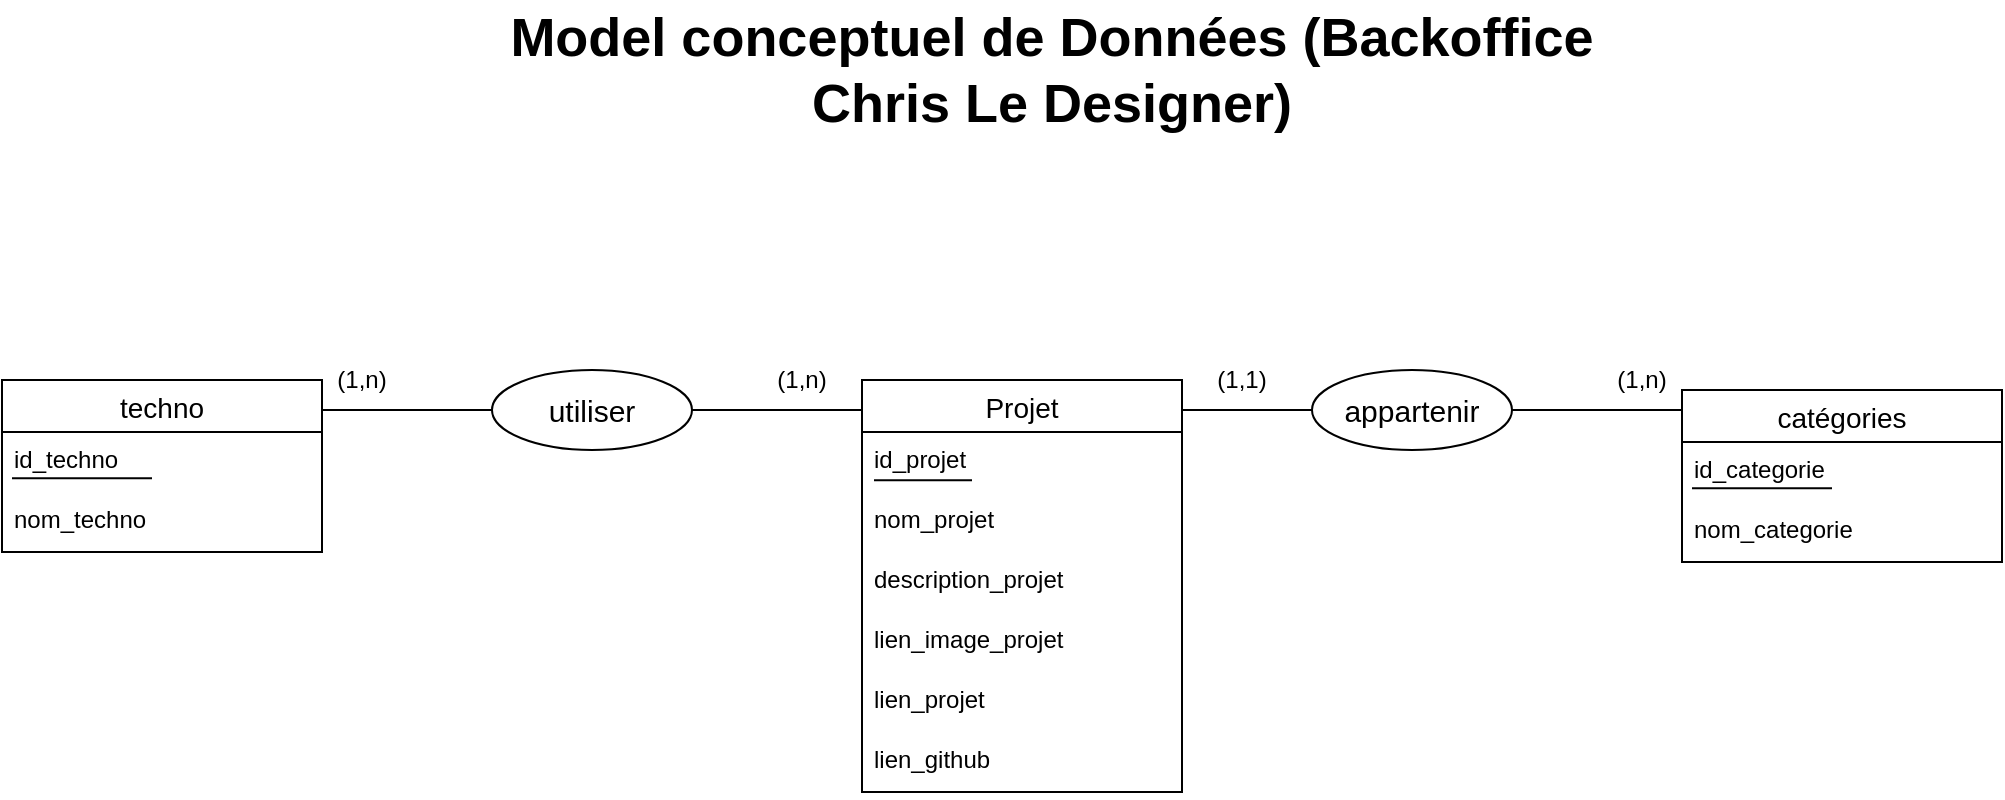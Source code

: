 <mxfile version="14.6.13" type="device" pages="2"><diagram id="De2ZI4uUZHDZUzcrGA-Y" name="Page-1"><mxGraphModel dx="1024" dy="592" grid="1" gridSize="10" guides="1" tooltips="1" connect="1" arrows="1" fold="1" page="1" pageScale="1" pageWidth="1169" pageHeight="827" math="0" shadow="0"><root><mxCell id="0"/><mxCell id="1" parent="0"/><mxCell id="1wvTP2hnPwUQfsYJmbMk-1" value="&lt;b&gt;Model conceptuel de Données (Backoffice Chris Le Designer)&lt;/b&gt;" style="text;html=1;strokeColor=none;fillColor=none;align=center;verticalAlign=middle;whiteSpace=wrap;rounded=0;strokeWidth=1;fontSize=27;" parent="1" vertex="1"><mxGeometry x="300" y="160" width="570" height="70" as="geometry"/></mxCell><mxCell id="1wvTP2hnPwUQfsYJmbMk-2" value="Projet" style="swimlane;fontStyle=0;childLayout=stackLayout;horizontal=1;startSize=26;horizontalStack=0;resizeParent=1;resizeParentMax=0;resizeLast=0;collapsible=1;marginBottom=0;align=center;fontSize=14;strokeWidth=1;" parent="1" vertex="1"><mxGeometry x="490" y="350" width="160" height="206" as="geometry"/></mxCell><mxCell id="1wvTP2hnPwUQfsYJmbMk-3" value="id_projet" style="text;strokeColor=none;fillColor=none;spacingLeft=4;spacingRight=4;overflow=hidden;rotatable=0;points=[[0,0.5],[1,0.5]];portConstraint=eastwest;fontSize=12;" parent="1wvTP2hnPwUQfsYJmbMk-2" vertex="1"><mxGeometry y="26" width="160" height="30" as="geometry"/></mxCell><mxCell id="1wvTP2hnPwUQfsYJmbMk-4" value="nom_projet" style="text;strokeColor=none;fillColor=none;spacingLeft=4;spacingRight=4;overflow=hidden;rotatable=0;points=[[0,0.5],[1,0.5]];portConstraint=eastwest;fontSize=12;" parent="1wvTP2hnPwUQfsYJmbMk-2" vertex="1"><mxGeometry y="56" width="160" height="30" as="geometry"/></mxCell><mxCell id="1wvTP2hnPwUQfsYJmbMk-5" value="description_projet" style="text;strokeColor=none;fillColor=none;spacingLeft=4;spacingRight=4;overflow=hidden;rotatable=0;points=[[0,0.5],[1,0.5]];portConstraint=eastwest;fontSize=12;" parent="1wvTP2hnPwUQfsYJmbMk-2" vertex="1"><mxGeometry y="86" width="160" height="30" as="geometry"/></mxCell><mxCell id="1wvTP2hnPwUQfsYJmbMk-6" value="lien_image_projet" style="text;strokeColor=none;fillColor=none;spacingLeft=4;spacingRight=4;overflow=hidden;rotatable=0;points=[[0,0.5],[1,0.5]];portConstraint=eastwest;fontSize=12;" parent="1wvTP2hnPwUQfsYJmbMk-2" vertex="1"><mxGeometry y="116" width="160" height="30" as="geometry"/></mxCell><mxCell id="QIYHeyo8J7NPhR6yBf1M-2" value="lien_projet" style="text;strokeColor=none;fillColor=none;spacingLeft=4;spacingRight=4;overflow=hidden;rotatable=0;points=[[0,0.5],[1,0.5]];portConstraint=eastwest;fontSize=12;" parent="1wvTP2hnPwUQfsYJmbMk-2" vertex="1"><mxGeometry y="146" width="160" height="30" as="geometry"/></mxCell><mxCell id="9i4i7U6h8-7uKMC_o7ek-1" value="lien_github" style="text;strokeColor=none;fillColor=none;spacingLeft=4;spacingRight=4;overflow=hidden;rotatable=0;points=[[0,0.5],[1,0.5]];portConstraint=eastwest;fontSize=12;" vertex="1" parent="1wvTP2hnPwUQfsYJmbMk-2"><mxGeometry y="176" width="160" height="30" as="geometry"/></mxCell><mxCell id="1wvTP2hnPwUQfsYJmbMk-12" value="catégories" style="swimlane;fontStyle=0;childLayout=stackLayout;horizontal=1;startSize=26;horizontalStack=0;resizeParent=1;resizeParentMax=0;resizeLast=0;collapsible=1;marginBottom=0;align=center;fontSize=14;strokeWidth=1;" parent="1" vertex="1"><mxGeometry x="900" y="355" width="160" height="86" as="geometry"/></mxCell><mxCell id="1wvTP2hnPwUQfsYJmbMk-13" value="id_categorie" style="text;strokeColor=none;fillColor=none;spacingLeft=4;spacingRight=4;overflow=hidden;rotatable=0;points=[[0,0.5],[1,0.5]];portConstraint=eastwest;fontSize=12;" parent="1wvTP2hnPwUQfsYJmbMk-12" vertex="1"><mxGeometry y="26" width="160" height="30" as="geometry"/></mxCell><mxCell id="1wvTP2hnPwUQfsYJmbMk-14" value="nom_categorie" style="text;strokeColor=none;fillColor=none;spacingLeft=4;spacingRight=4;overflow=hidden;rotatable=0;points=[[0,0.5],[1,0.5]];portConstraint=eastwest;fontSize=12;" parent="1wvTP2hnPwUQfsYJmbMk-12" vertex="1"><mxGeometry y="56" width="160" height="30" as="geometry"/></mxCell><mxCell id="1wvTP2hnPwUQfsYJmbMk-17" value="appartenir" style="ellipse;whiteSpace=wrap;html=1;align=center;fontSize=15;strokeWidth=1;" parent="1" vertex="1"><mxGeometry x="715" y="345" width="100" height="40" as="geometry"/></mxCell><mxCell id="1wvTP2hnPwUQfsYJmbMk-18" value="" style="line;strokeWidth=1;rotatable=0;dashed=0;labelPosition=right;align=left;verticalAlign=middle;spacingTop=0;spacingLeft=6;points=[];portConstraint=eastwest;fontSize=15;" parent="1" vertex="1"><mxGeometry x="650" y="360" width="65" height="10" as="geometry"/></mxCell><mxCell id="1wvTP2hnPwUQfsYJmbMk-19" value="" style="line;strokeWidth=1;rotatable=0;dashed=0;labelPosition=right;align=left;verticalAlign=middle;spacingTop=0;spacingLeft=6;points=[];portConstraint=eastwest;fontSize=15;" parent="1" vertex="1"><mxGeometry x="815" y="360" width="85" height="10" as="geometry"/></mxCell><mxCell id="1wvTP2hnPwUQfsYJmbMk-21" value="(1,1)" style="text;html=1;strokeColor=none;fillColor=none;align=center;verticalAlign=middle;whiteSpace=wrap;rounded=0;fontSize=12;" parent="1" vertex="1"><mxGeometry x="660" y="340" width="40" height="20" as="geometry"/></mxCell><mxCell id="1wvTP2hnPwUQfsYJmbMk-23" value="(1,n)" style="text;html=1;strokeColor=none;fillColor=none;align=center;verticalAlign=middle;whiteSpace=wrap;rounded=0;fontSize=12;" parent="1" vertex="1"><mxGeometry x="860" y="340" width="40" height="20" as="geometry"/></mxCell><mxCell id="cQ1NI1focZWdABG-uu5T-1" value="" style="line;strokeWidth=1;rotatable=0;dashed=0;labelPosition=right;align=left;verticalAlign=middle;spacingTop=0;spacingLeft=6;points=[];portConstraint=eastwest;fontSize=12;" parent="1" vertex="1"><mxGeometry x="496" y="396" width="49" height="8.17" as="geometry"/></mxCell><mxCell id="cQ1NI1focZWdABG-uu5T-2" value="" style="line;strokeWidth=1;rotatable=0;dashed=0;labelPosition=right;align=left;verticalAlign=middle;spacingTop=0;spacingLeft=6;points=[];portConstraint=eastwest;fontSize=12;" parent="1" vertex="1"><mxGeometry x="905" y="400" width="70" height="8.17" as="geometry"/></mxCell><mxCell id="9i4i7U6h8-7uKMC_o7ek-2" value="techno" style="swimlane;fontStyle=0;childLayout=stackLayout;horizontal=1;startSize=26;horizontalStack=0;resizeParent=1;resizeParentMax=0;resizeLast=0;collapsible=1;marginBottom=0;align=center;fontSize=14;strokeWidth=1;" vertex="1" parent="1"><mxGeometry x="60" y="350" width="160" height="86" as="geometry"/></mxCell><mxCell id="9i4i7U6h8-7uKMC_o7ek-3" value="id_techno" style="text;strokeColor=none;fillColor=none;spacingLeft=4;spacingRight=4;overflow=hidden;rotatable=0;points=[[0,0.5],[1,0.5]];portConstraint=eastwest;fontSize=12;" vertex="1" parent="9i4i7U6h8-7uKMC_o7ek-2"><mxGeometry y="26" width="160" height="30" as="geometry"/></mxCell><mxCell id="9i4i7U6h8-7uKMC_o7ek-4" value="nom_techno" style="text;strokeColor=none;fillColor=none;spacingLeft=4;spacingRight=4;overflow=hidden;rotatable=0;points=[[0,0.5],[1,0.5]];portConstraint=eastwest;fontSize=12;" vertex="1" parent="9i4i7U6h8-7uKMC_o7ek-2"><mxGeometry y="56" width="160" height="30" as="geometry"/></mxCell><mxCell id="9i4i7U6h8-7uKMC_o7ek-5" value="(1,n)" style="text;html=1;strokeColor=none;fillColor=none;align=center;verticalAlign=middle;whiteSpace=wrap;rounded=0;fontSize=12;" vertex="1" parent="1"><mxGeometry x="220" y="340" width="40" height="20" as="geometry"/></mxCell><mxCell id="9i4i7U6h8-7uKMC_o7ek-6" value="" style="line;strokeWidth=1;rotatable=0;dashed=0;labelPosition=right;align=left;verticalAlign=middle;spacingTop=0;spacingLeft=6;points=[];portConstraint=eastwest;fontSize=12;" vertex="1" parent="1"><mxGeometry x="65" y="395" width="70" height="8.17" as="geometry"/></mxCell><mxCell id="9i4i7U6h8-7uKMC_o7ek-7" value="(1,n)" style="text;html=1;strokeColor=none;fillColor=none;align=center;verticalAlign=middle;whiteSpace=wrap;rounded=0;fontSize=12;" vertex="1" parent="1"><mxGeometry x="440" y="340" width="40" height="20" as="geometry"/></mxCell><mxCell id="9i4i7U6h8-7uKMC_o7ek-10" value="utiliser" style="ellipse;whiteSpace=wrap;html=1;align=center;fontSize=15;strokeWidth=1;" vertex="1" parent="1"><mxGeometry x="305" y="345" width="100" height="40" as="geometry"/></mxCell><mxCell id="9i4i7U6h8-7uKMC_o7ek-11" value="" style="line;strokeWidth=1;rotatable=0;dashed=0;labelPosition=right;align=left;verticalAlign=middle;spacingTop=0;spacingLeft=6;points=[];portConstraint=eastwest;fontSize=15;" vertex="1" parent="1"><mxGeometry x="220" y="360" width="85" height="10" as="geometry"/></mxCell><mxCell id="9i4i7U6h8-7uKMC_o7ek-12" value="" style="line;strokeWidth=1;rotatable=0;dashed=0;labelPosition=right;align=left;verticalAlign=middle;spacingTop=0;spacingLeft=6;points=[];portConstraint=eastwest;fontSize=15;" vertex="1" parent="1"><mxGeometry x="405" y="360" width="85" height="10" as="geometry"/></mxCell></root></mxGraphModel></diagram><diagram id="26um9vAtucBfAQu0P3oG" name="Page-2"><mxGraphModel dx="1205" dy="696" grid="1" gridSize="10" guides="1" tooltips="1" connect="1" arrows="1" fold="1" page="1" pageScale="1" pageWidth="1169" pageHeight="827" math="0" shadow="0"><root><mxCell id="KS6pEdN0l_dPGZCEypR--0"/><mxCell id="KS6pEdN0l_dPGZCEypR--1" parent="KS6pEdN0l_dPGZCEypR--0"/><mxCell id="nxKSodN6O2N8sBlI16pH-0" value="Projet" style="swimlane;fontStyle=0;childLayout=stackLayout;horizontal=1;startSize=26;horizontalStack=0;resizeParent=1;resizeParentMax=0;resizeLast=0;collapsible=1;marginBottom=0;align=center;fontSize=14;strokeWidth=1;" parent="KS6pEdN0l_dPGZCEypR--1" vertex="1"><mxGeometry x="660" y="320" width="160" height="206" as="geometry"/></mxCell><mxCell id="nxKSodN6O2N8sBlI16pH-1" value="id_projet" style="text;strokeColor=none;fillColor=none;spacingLeft=4;spacingRight=4;overflow=hidden;rotatable=0;points=[[0,0.5],[1,0.5]];portConstraint=eastwest;fontSize=12;" parent="nxKSodN6O2N8sBlI16pH-0" vertex="1"><mxGeometry y="26" width="160" height="30" as="geometry"/></mxCell><mxCell id="lvPllz37qcmG9_xe7y5--0" value="#id_categorie" style="text;strokeColor=none;fillColor=none;spacingLeft=4;spacingRight=4;overflow=hidden;rotatable=0;points=[[0,0.5],[1,0.5]];portConstraint=eastwest;fontSize=12;" parent="nxKSodN6O2N8sBlI16pH-0" vertex="1"><mxGeometry y="56" width="160" height="30" as="geometry"/></mxCell><mxCell id="nxKSodN6O2N8sBlI16pH-2" value="nom_projet" style="text;strokeColor=none;fillColor=none;spacingLeft=4;spacingRight=4;overflow=hidden;rotatable=0;points=[[0,0.5],[1,0.5]];portConstraint=eastwest;fontSize=12;" parent="nxKSodN6O2N8sBlI16pH-0" vertex="1"><mxGeometry y="86" width="160" height="30" as="geometry"/></mxCell><mxCell id="nxKSodN6O2N8sBlI16pH-3" value="description_projet" style="text;strokeColor=none;fillColor=none;spacingLeft=4;spacingRight=4;overflow=hidden;rotatable=0;points=[[0,0.5],[1,0.5]];portConstraint=eastwest;fontSize=12;" parent="nxKSodN6O2N8sBlI16pH-0" vertex="1"><mxGeometry y="116" width="160" height="30" as="geometry"/></mxCell><mxCell id="nxKSodN6O2N8sBlI16pH-4" value="lien_image_projet" style="text;strokeColor=none;fillColor=none;spacingLeft=4;spacingRight=4;overflow=hidden;rotatable=0;points=[[0,0.5],[1,0.5]];portConstraint=eastwest;fontSize=12;" parent="nxKSodN6O2N8sBlI16pH-0" vertex="1"><mxGeometry y="146" width="160" height="30" as="geometry"/></mxCell><mxCell id="a5AysKNfp5r11RkmMdcM-0" value="lien_projet" style="text;strokeColor=none;fillColor=none;spacingLeft=4;spacingRight=4;overflow=hidden;rotatable=0;points=[[0,0.5],[1,0.5]];portConstraint=eastwest;fontSize=12;" parent="nxKSodN6O2N8sBlI16pH-0" vertex="1"><mxGeometry y="176" width="160" height="30" as="geometry"/></mxCell><mxCell id="nxKSodN6O2N8sBlI16pH-5" value="catégories" style="swimlane;fontStyle=0;childLayout=stackLayout;horizontal=1;startSize=26;horizontalStack=0;resizeParent=1;resizeParentMax=0;resizeLast=0;collapsible=1;marginBottom=0;align=center;fontSize=14;strokeWidth=1;" parent="KS6pEdN0l_dPGZCEypR--1" vertex="1"><mxGeometry x="970" y="320" width="160" height="86" as="geometry"/></mxCell><mxCell id="nxKSodN6O2N8sBlI16pH-6" value="id_categorie" style="text;strokeColor=none;fillColor=none;spacingLeft=4;spacingRight=4;overflow=hidden;rotatable=0;points=[[0,0.5],[1,0.5]];portConstraint=eastwest;fontSize=12;" parent="nxKSodN6O2N8sBlI16pH-5" vertex="1"><mxGeometry y="26" width="160" height="30" as="geometry"/></mxCell><mxCell id="nxKSodN6O2N8sBlI16pH-7" value="nom_categorie" style="text;strokeColor=none;fillColor=none;spacingLeft=4;spacingRight=4;overflow=hidden;rotatable=0;points=[[0,0.5],[1,0.5]];portConstraint=eastwest;fontSize=12;" parent="nxKSodN6O2N8sBlI16pH-5" vertex="1"><mxGeometry y="56" width="160" height="30" as="geometry"/></mxCell><mxCell id="kblNwrCE_txZ69LKHrqO-0" value="&lt;b&gt;Model logique de Données (Backoffice Chris Le Designer)&lt;/b&gt;" style="text;html=1;strokeColor=none;fillColor=none;align=center;verticalAlign=middle;whiteSpace=wrap;rounded=0;strokeWidth=1;fontSize=27;" parent="KS6pEdN0l_dPGZCEypR--1" vertex="1"><mxGeometry x="300" y="120" width="570" height="70" as="geometry"/></mxCell><mxCell id="gvvEcLm3DwTAWgJOm04c-0" value="techno" style="swimlane;fontStyle=0;childLayout=stackLayout;horizontal=1;startSize=26;horizontalStack=0;resizeParent=1;resizeParentMax=0;resizeLast=0;collapsible=1;marginBottom=0;align=center;fontSize=14;strokeWidth=1;" vertex="1" parent="KS6pEdN0l_dPGZCEypR--1"><mxGeometry x="65" y="320" width="160" height="86" as="geometry"/></mxCell><mxCell id="gvvEcLm3DwTAWgJOm04c-1" value="id_techno" style="text;strokeColor=none;fillColor=none;spacingLeft=4;spacingRight=4;overflow=hidden;rotatable=0;points=[[0,0.5],[1,0.5]];portConstraint=eastwest;fontSize=12;" vertex="1" parent="gvvEcLm3DwTAWgJOm04c-0"><mxGeometry y="26" width="160" height="30" as="geometry"/></mxCell><mxCell id="gvvEcLm3DwTAWgJOm04c-2" value="nom_techno" style="text;strokeColor=none;fillColor=none;spacingLeft=4;spacingRight=4;overflow=hidden;rotatable=0;points=[[0,0.5],[1,0.5]];portConstraint=eastwest;fontSize=12;" vertex="1" parent="gvvEcLm3DwTAWgJOm04c-0"><mxGeometry y="56" width="160" height="30" as="geometry"/></mxCell><mxCell id="gvvEcLm3DwTAWgJOm04c-3" value="" style="line;strokeWidth=1;rotatable=0;dashed=0;labelPosition=right;align=left;verticalAlign=middle;spacingTop=0;spacingLeft=6;points=[];portConstraint=eastwest;fontSize=12;" vertex="1" parent="KS6pEdN0l_dPGZCEypR--1"><mxGeometry x="72" y="367.91" width="48" height="5.6" as="geometry"/></mxCell><mxCell id="gvvEcLm3DwTAWgJOm04c-4" style="edgeStyle=orthogonalEdgeStyle;rounded=0;orthogonalLoop=1;jettySize=auto;html=1;exitX=0;exitY=0.5;exitDx=0;exitDy=0;entryX=1;entryY=0.5;entryDx=0;entryDy=0;" edge="1" parent="KS6pEdN0l_dPGZCEypR--1" source="nxKSodN6O2N8sBlI16pH-6" target="lvPllz37qcmG9_xe7y5--0"><mxGeometry relative="1" as="geometry"/></mxCell><mxCell id="gvvEcLm3DwTAWgJOm04c-5" value="techno_projet" style="swimlane;fontStyle=0;childLayout=stackLayout;horizontal=1;startSize=26;horizontalStack=0;resizeParent=1;resizeParentMax=0;resizeLast=0;collapsible=1;marginBottom=0;align=center;fontSize=14;strokeWidth=1;" vertex="1" parent="KS6pEdN0l_dPGZCEypR--1"><mxGeometry x="360" y="320" width="160" height="86" as="geometry"/></mxCell><mxCell id="gvvEcLm3DwTAWgJOm04c-6" value="#id_techno" style="text;strokeColor=none;fillColor=none;spacingLeft=4;spacingRight=4;overflow=hidden;rotatable=0;points=[[0,0.5],[1,0.5]];portConstraint=eastwest;fontSize=12;" vertex="1" parent="gvvEcLm3DwTAWgJOm04c-5"><mxGeometry y="26" width="160" height="30" as="geometry"/></mxCell><mxCell id="gvvEcLm3DwTAWgJOm04c-7" value="#id_projet" style="text;strokeColor=none;fillColor=none;spacingLeft=4;spacingRight=4;overflow=hidden;rotatable=0;points=[[0,0.5],[1,0.5]];portConstraint=eastwest;fontSize=12;" vertex="1" parent="gvvEcLm3DwTAWgJOm04c-5"><mxGeometry y="56" width="160" height="30" as="geometry"/></mxCell><mxCell id="qpgjhDGQITfbO7Wma8RN-0" style="edgeStyle=orthogonalEdgeStyle;rounded=0;orthogonalLoop=1;jettySize=auto;html=1;exitX=0;exitY=0.5;exitDx=0;exitDy=0;entryX=1;entryY=0.5;entryDx=0;entryDy=0;" edge="1" parent="KS6pEdN0l_dPGZCEypR--1" source="nxKSodN6O2N8sBlI16pH-1" target="gvvEcLm3DwTAWgJOm04c-7"><mxGeometry relative="1" as="geometry"/></mxCell><mxCell id="qpgjhDGQITfbO7Wma8RN-1" style="edgeStyle=orthogonalEdgeStyle;rounded=0;orthogonalLoop=1;jettySize=auto;html=1;exitX=1;exitY=0.5;exitDx=0;exitDy=0;entryX=0;entryY=0.5;entryDx=0;entryDy=0;" edge="1" parent="KS6pEdN0l_dPGZCEypR--1" source="gvvEcLm3DwTAWgJOm04c-1" target="gvvEcLm3DwTAWgJOm04c-6"><mxGeometry relative="1" as="geometry"/></mxCell></root></mxGraphModel></diagram></mxfile>